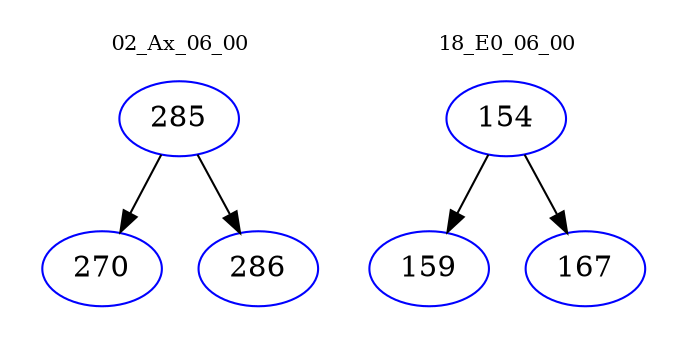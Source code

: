 digraph{
subgraph cluster_0 {
color = white
label = "02_Ax_06_00";
fontsize=10;
T0_285 [label="285", color="blue"]
T0_285 -> T0_270 [color="black"]
T0_270 [label="270", color="blue"]
T0_285 -> T0_286 [color="black"]
T0_286 [label="286", color="blue"]
}
subgraph cluster_1 {
color = white
label = "18_E0_06_00";
fontsize=10;
T1_154 [label="154", color="blue"]
T1_154 -> T1_159 [color="black"]
T1_159 [label="159", color="blue"]
T1_154 -> T1_167 [color="black"]
T1_167 [label="167", color="blue"]
}
}
